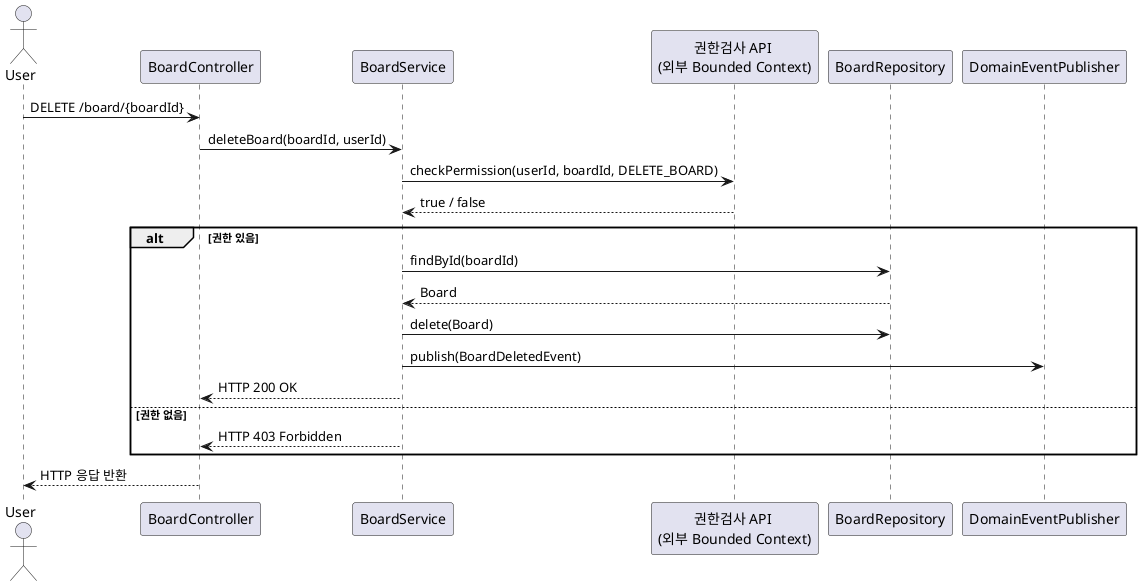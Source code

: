 @startuml
actor User
participant BoardController
participant BoardService
participant PermissionContextAPI as "권한검사 API \n(외부 Bounded Context)"
participant BoardRepository
participant DomainEventPublisher

User -> BoardController : DELETE /board/{boardId}
BoardController -> BoardService : deleteBoard(boardId, userId)

BoardService -> PermissionContextAPI : checkPermission(userId, boardId, DELETE_BOARD)
PermissionContextAPI --> BoardService : true / false

alt 권한 있음
    BoardService -> BoardRepository : findById(boardId)
    BoardRepository --> BoardService : Board

    BoardService -> BoardRepository : delete(Board)
    BoardService -> DomainEventPublisher : publish(BoardDeletedEvent)

    BoardService --> BoardController : HTTP 200 OK
else 권한 없음
    BoardService --> BoardController : HTTP 403 Forbidden
end

BoardController --> User : HTTP 응답 반환
@enduml
